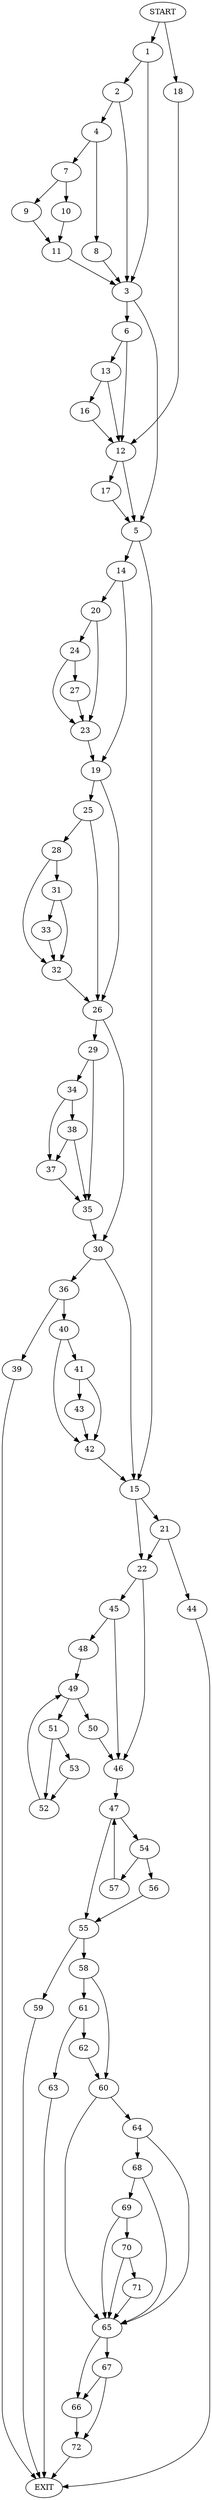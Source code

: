 digraph {
0 [label="START"]
73 [label="EXIT"]
0 -> 1
1 -> 2
1 -> 3
2 -> 3
2 -> 4
3 -> 5
3 -> 6
4 -> 7
4 -> 8
7 -> 9
7 -> 10
8 -> 3
9 -> 11
10 -> 11
11 -> 3
6 -> 12
6 -> 13
5 -> 14
5 -> 15
13 -> 12
13 -> 16
12 -> 5
12 -> 17
16 -> 12
0 -> 18
18 -> 12
17 -> 5
14 -> 19
14 -> 20
15 -> 21
15 -> 22
20 -> 23
20 -> 24
19 -> 25
19 -> 26
23 -> 19
24 -> 27
24 -> 23
27 -> 23
25 -> 28
25 -> 26
26 -> 29
26 -> 30
28 -> 31
28 -> 32
31 -> 33
31 -> 32
32 -> 26
33 -> 32
29 -> 34
29 -> 35
30 -> 36
30 -> 15
34 -> 37
34 -> 38
35 -> 30
37 -> 35
38 -> 35
38 -> 37
36 -> 39
36 -> 40
40 -> 41
40 -> 42
39 -> 73
41 -> 43
41 -> 42
42 -> 15
43 -> 42
21 -> 44
21 -> 22
22 -> 45
22 -> 46
44 -> 73
46 -> 47
45 -> 46
45 -> 48
48 -> 49
49 -> 50
49 -> 51
50 -> 46
51 -> 52
51 -> 53
53 -> 52
52 -> 49
47 -> 54
47 -> 55
54 -> 56
54 -> 57
55 -> 58
55 -> 59
57 -> 47
56 -> 55
59 -> 73
58 -> 60
58 -> 61
61 -> 62
61 -> 63
60 -> 64
60 -> 65
62 -> 60
63 -> 73
65 -> 66
65 -> 67
64 -> 68
64 -> 65
68 -> 69
68 -> 65
69 -> 70
69 -> 65
70 -> 71
70 -> 65
71 -> 65
67 -> 66
67 -> 72
66 -> 72
72 -> 73
}

